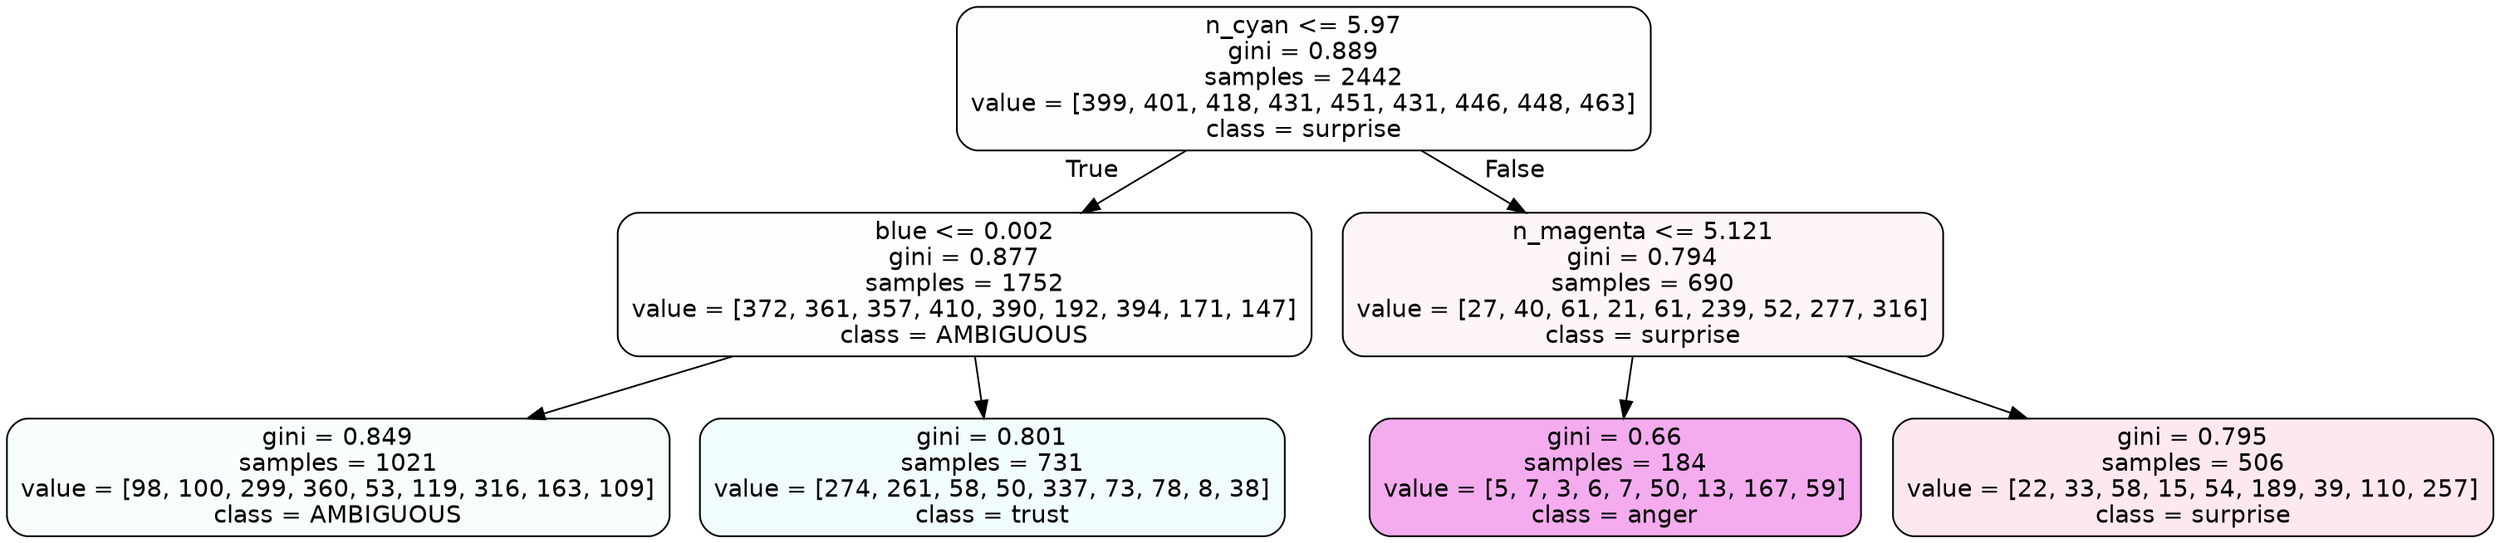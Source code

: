 digraph Tree {
node [shape=box, style="filled, rounded", color="black", fontname=helvetica] ;
edge [fontname=helvetica] ;
0 [label="n_cyan <= 5.97\ngini = 0.889\nsamples = 2442\nvalue = [399, 401, 418, 431, 451, 431, 446, 448, 463]\nclass = surprise", fillcolor="#e5396401"] ;
1 [label="blue <= 0.002\ngini = 0.877\nsamples = 1752\nvalue = [372, 361, 357, 410, 390, 192, 394, 171, 147]\nclass = AMBIGUOUS", fillcolor="#39e58102"] ;
0 -> 1 [labeldistance=2.5, labelangle=45, headlabel="True"] ;
2 [label="gini = 0.849\nsamples = 1021\nvalue = [98, 100, 299, 360, 53, 119, 316, 163, 109]\nclass = AMBIGUOUS", fillcolor="#39e58109"] ;
1 -> 2 ;
3 [label="gini = 0.801\nsamples = 731\nvalue = [274, 261, 58, 50, 337, 73, 78, 8, 38]\nclass = trust", fillcolor="#39d7e512"] ;
1 -> 3 ;
4 [label="n_magenta <= 5.121\ngini = 0.794\nsamples = 690\nvalue = [27, 40, 61, 21, 61, 239, 52, 277, 316]\nclass = surprise", fillcolor="#e539640c"] ;
0 -> 4 [labeldistance=2.5, labelangle=-45, headlabel="False"] ;
5 [label="gini = 0.66\nsamples = 184\nvalue = [5, 7, 3, 6, 7, 50, 13, 167, 59]\nclass = anger", fillcolor="#e539d76b"] ;
4 -> 5 ;
6 [label="gini = 0.795\nsamples = 506\nvalue = [22, 33, 58, 15, 54, 189, 39, 110, 257]\nclass = surprise", fillcolor="#e539641d"] ;
4 -> 6 ;
}